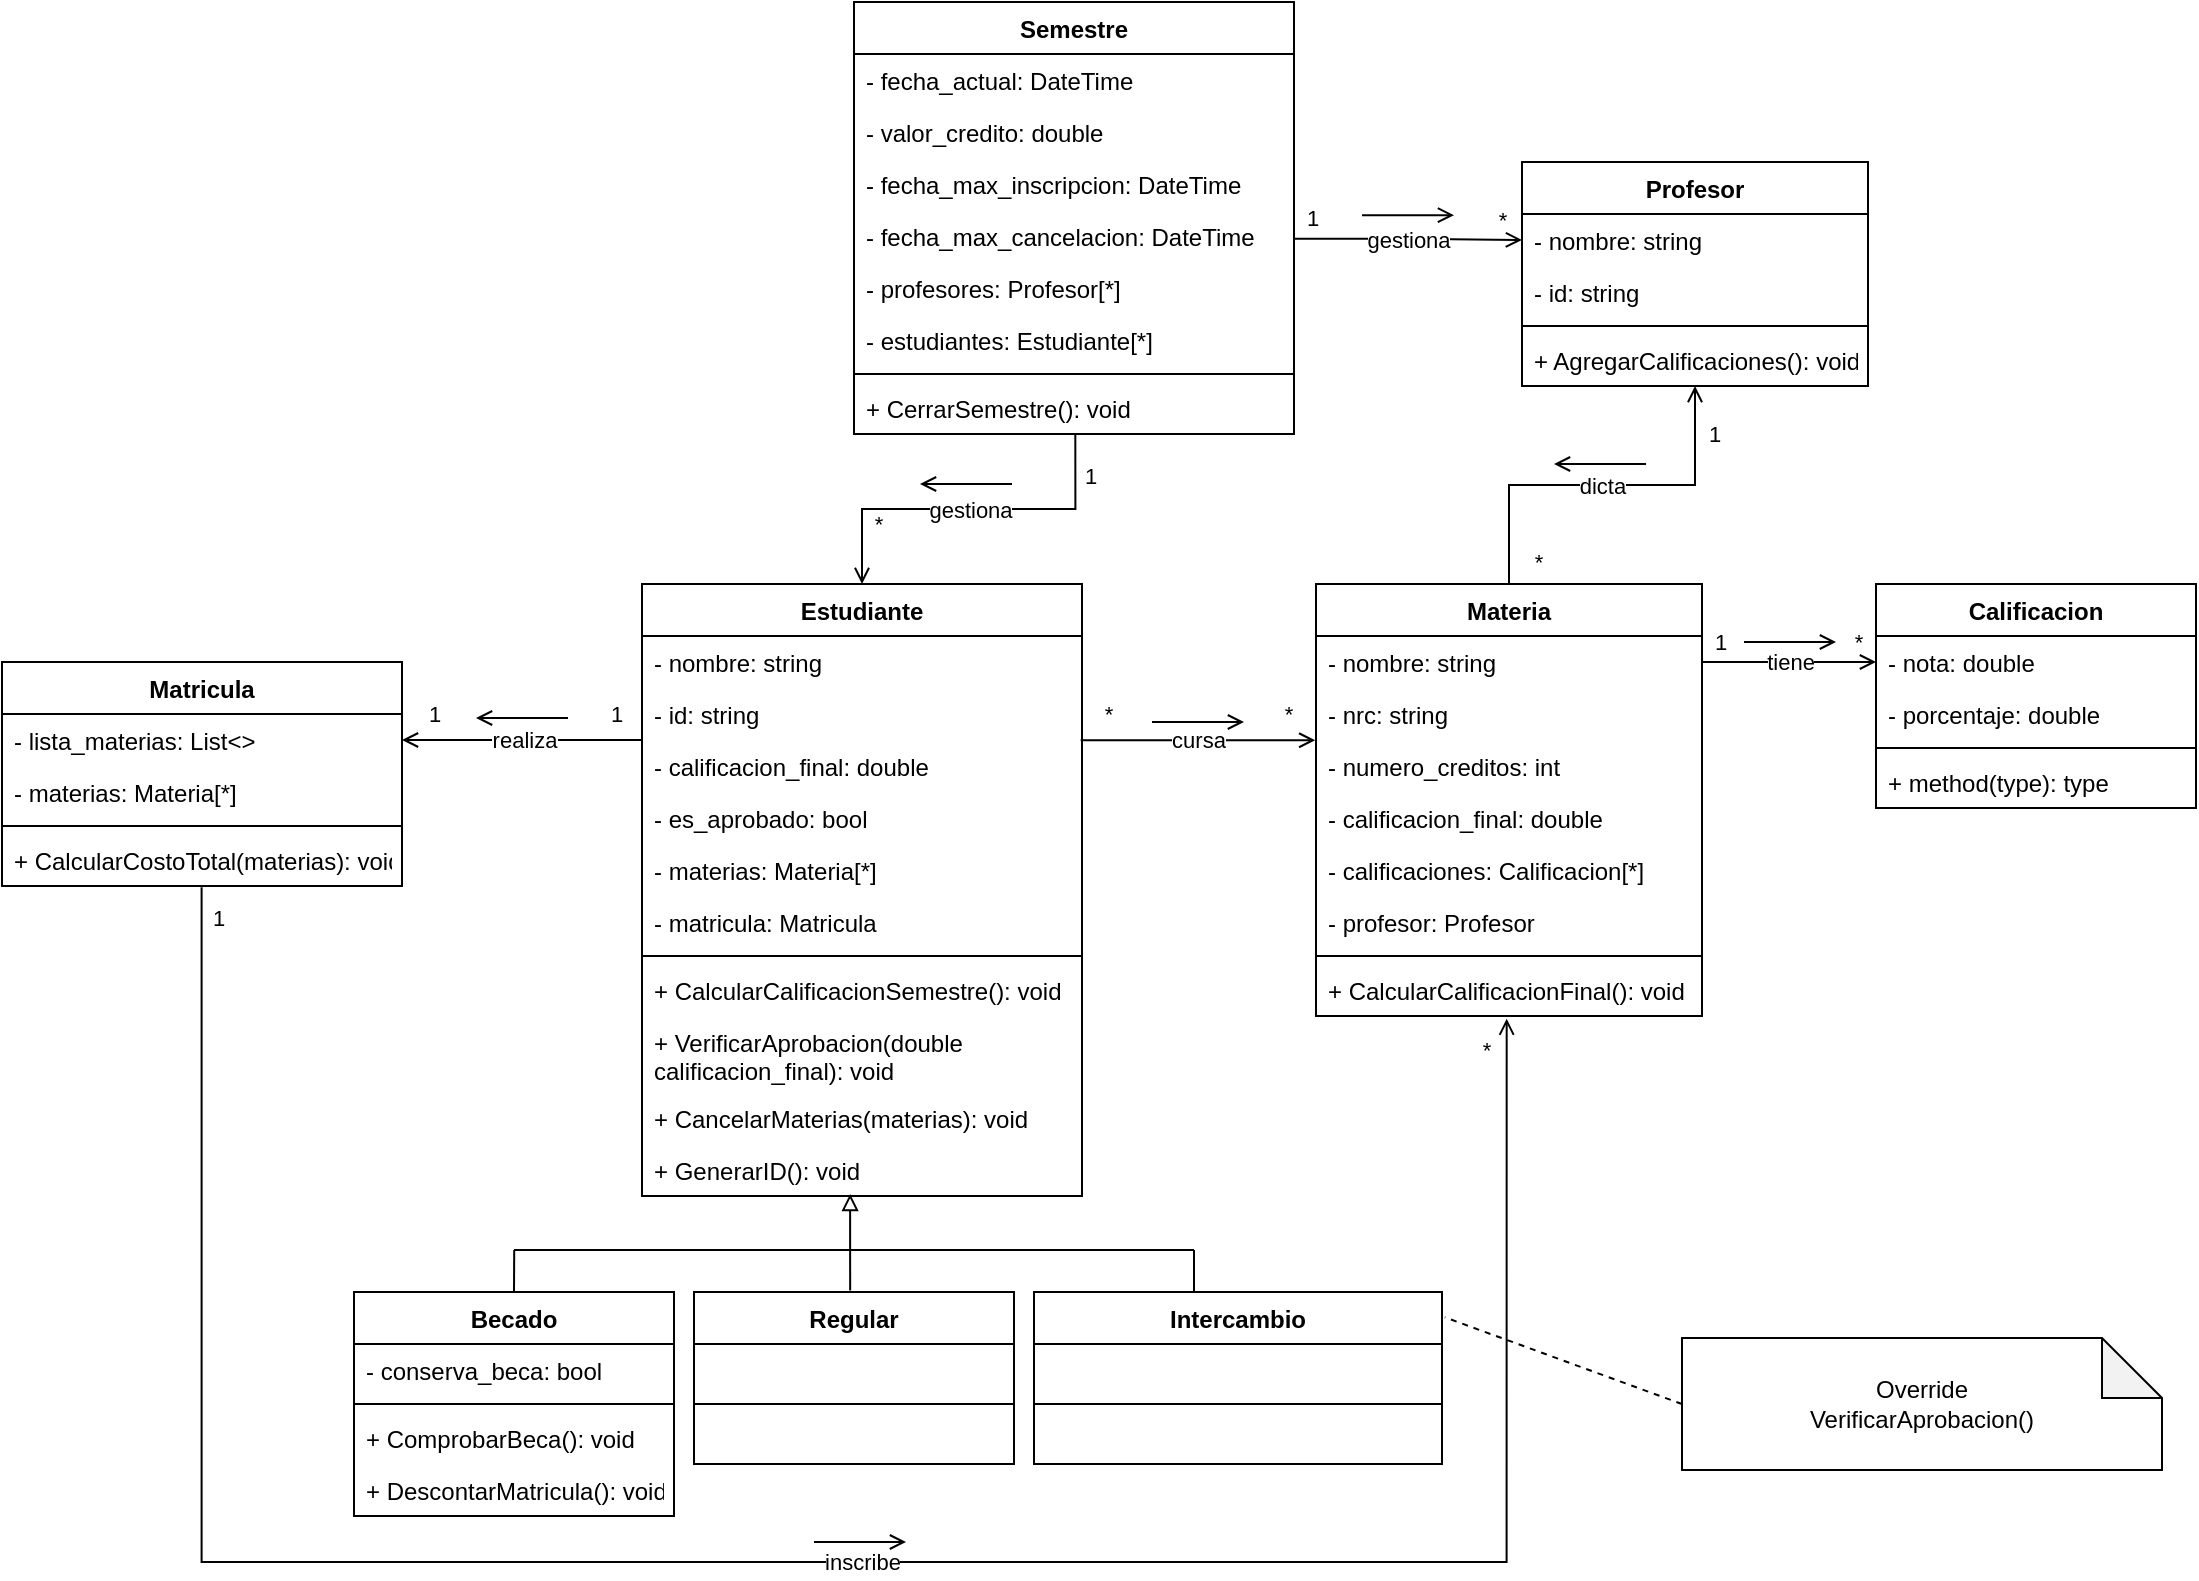 <mxfile version="16.5.1" type="device"><diagram id="y1QHAL7u7580Ve2rQZN5" name="UML"><mxGraphModel dx="1477" dy="992" grid="1" gridSize="10" guides="1" tooltips="1" connect="1" arrows="1" fold="1" page="1" pageScale="1" pageWidth="1169" pageHeight="827" math="0" shadow="0"><root><mxCell id="0"/><mxCell id="1" parent="0"/><mxCell id="z-sURPcfUtv-F4Zc7fZd-16" value="gestiona" style="edgeStyle=orthogonalEdgeStyle;rounded=0;orthogonalLoop=1;jettySize=auto;html=1;exitX=0.5;exitY=0;exitDx=0;exitDy=0;entryX=0.503;entryY=1;entryDx=0;entryDy=0;entryPerimeter=0;startArrow=open;startFill=0;endArrow=none;endFill=0;labelBackgroundColor=default;fontStyle=0" parent="1" source="FkyJuYODb5VOgrWXYFv7-1" target="FkyJuYODb5VOgrWXYFv7-20" edge="1"><mxGeometry relative="1" as="geometry"/></mxCell><mxCell id="bB6DTvHliX8gPfwAr2kK-15" value="1" style="edgeLabel;html=1;align=center;verticalAlign=middle;resizable=0;points=[];labelBackgroundColor=none;" parent="z-sURPcfUtv-F4Zc7fZd-16" vertex="1" connectable="0"><mxGeometry x="0.787" y="-1" relative="1" as="geometry"><mxPoint x="6" y="2" as="offset"/></mxGeometry></mxCell><mxCell id="bB6DTvHliX8gPfwAr2kK-16" value="*" style="edgeLabel;html=1;align=center;verticalAlign=middle;resizable=0;points=[];labelBackgroundColor=none;" parent="z-sURPcfUtv-F4Zc7fZd-16" vertex="1" connectable="0"><mxGeometry x="-0.695" relative="1" as="geometry"><mxPoint x="8" y="-3" as="offset"/></mxGeometry></mxCell><mxCell id="FkyJuYODb5VOgrWXYFv7-1" value="Estudiante" style="swimlane;fontStyle=1;align=center;verticalAlign=top;childLayout=stackLayout;horizontal=1;startSize=26;horizontalStack=0;resizeParent=1;resizeParentMax=0;resizeLast=0;collapsible=1;marginBottom=0;fillColor=none;" parent="1" vertex="1"><mxGeometry x="-810" y="-517" width="220" height="306" as="geometry"/></mxCell><mxCell id="FkyJuYODb5VOgrWXYFv7-2" value="- nombre: string" style="text;strokeColor=none;fillColor=none;align=left;verticalAlign=top;spacingLeft=4;spacingRight=4;overflow=hidden;rotatable=0;points=[[0,0.5],[1,0.5]];portConstraint=eastwest;" parent="FkyJuYODb5VOgrWXYFv7-1" vertex="1"><mxGeometry y="26" width="220" height="26" as="geometry"/></mxCell><mxCell id="z-sURPcfUtv-F4Zc7fZd-20" value="- id: string" style="text;strokeColor=none;fillColor=none;align=left;verticalAlign=top;spacingLeft=4;spacingRight=4;overflow=hidden;rotatable=0;points=[[0,0.5],[1,0.5]];portConstraint=eastwest;" parent="FkyJuYODb5VOgrWXYFv7-1" vertex="1"><mxGeometry y="52" width="220" height="26" as="geometry"/></mxCell><mxCell id="z-sURPcfUtv-F4Zc7fZd-30" value="- calificacion_final: double" style="text;strokeColor=none;fillColor=none;align=left;verticalAlign=top;spacingLeft=4;spacingRight=4;overflow=hidden;rotatable=0;points=[[0,0.5],[1,0.5]];portConstraint=eastwest;" parent="FkyJuYODb5VOgrWXYFv7-1" vertex="1"><mxGeometry y="78" width="220" height="26" as="geometry"/></mxCell><mxCell id="z-sURPcfUtv-F4Zc7fZd-38" value="- es_aprobado: bool" style="text;strokeColor=none;fillColor=none;align=left;verticalAlign=top;spacingLeft=4;spacingRight=4;overflow=hidden;rotatable=0;points=[[0,0.5],[1,0.5]];portConstraint=eastwest;" parent="FkyJuYODb5VOgrWXYFv7-1" vertex="1"><mxGeometry y="104" width="220" height="26" as="geometry"/></mxCell><mxCell id="nUVguYtrc4ZA9TBsR5qZ-4" value="- materias: Materia[*]" style="text;strokeColor=none;fillColor=none;align=left;verticalAlign=top;spacingLeft=4;spacingRight=4;overflow=hidden;rotatable=0;points=[[0,0.5],[1,0.5]];portConstraint=eastwest;" parent="FkyJuYODb5VOgrWXYFv7-1" vertex="1"><mxGeometry y="130" width="220" height="26" as="geometry"/></mxCell><mxCell id="nUVguYtrc4ZA9TBsR5qZ-5" value="- matricula: Matricula" style="text;strokeColor=none;fillColor=none;align=left;verticalAlign=top;spacingLeft=4;spacingRight=4;overflow=hidden;rotatable=0;points=[[0,0.5],[1,0.5]];portConstraint=eastwest;" parent="FkyJuYODb5VOgrWXYFv7-1" vertex="1"><mxGeometry y="156" width="220" height="26" as="geometry"/></mxCell><mxCell id="FkyJuYODb5VOgrWXYFv7-3" value="" style="line;strokeWidth=1;fillColor=none;align=left;verticalAlign=middle;spacingTop=-1;spacingLeft=3;spacingRight=3;rotatable=0;labelPosition=right;points=[];portConstraint=eastwest;" parent="FkyJuYODb5VOgrWXYFv7-1" vertex="1"><mxGeometry y="182" width="220" height="8" as="geometry"/></mxCell><mxCell id="FkyJuYODb5VOgrWXYFv7-4" value="+ CalcularCalificacionSemestre(): void" style="text;strokeColor=none;fillColor=none;align=left;verticalAlign=top;spacingLeft=4;spacingRight=4;overflow=hidden;rotatable=0;points=[[0,0.5],[1,0.5]];portConstraint=eastwest;" parent="FkyJuYODb5VOgrWXYFv7-1" vertex="1"><mxGeometry y="190" width="220" height="26" as="geometry"/></mxCell><mxCell id="z-sURPcfUtv-F4Zc7fZd-43" value="+ VerificarAprobacion(double &#10;calificacion_final): void" style="text;strokeColor=none;fillColor=none;align=left;verticalAlign=top;spacingLeft=4;spacingRight=4;overflow=hidden;rotatable=0;points=[[0,0.5],[1,0.5]];portConstraint=eastwest;" parent="FkyJuYODb5VOgrWXYFv7-1" vertex="1"><mxGeometry y="216" width="220" height="38" as="geometry"/></mxCell><mxCell id="TB__8RCmdIxaxYRvG3ar-1" value="+ CancelarMaterias(materias): void" style="text;strokeColor=none;fillColor=none;align=left;verticalAlign=top;spacingLeft=4;spacingRight=4;overflow=hidden;rotatable=0;points=[[0,0.5],[1,0.5]];portConstraint=eastwest;" vertex="1" parent="FkyJuYODb5VOgrWXYFv7-1"><mxGeometry y="254" width="220" height="26" as="geometry"/></mxCell><mxCell id="z-sURPcfUtv-F4Zc7fZd-42" value="+ GenerarID(): void" style="text;strokeColor=none;fillColor=none;align=left;verticalAlign=top;spacingLeft=4;spacingRight=4;overflow=hidden;rotatable=0;points=[[0,0.5],[1,0.5]];portConstraint=eastwest;" parent="FkyJuYODb5VOgrWXYFv7-1" vertex="1"><mxGeometry y="280" width="220" height="26" as="geometry"/></mxCell><mxCell id="FkyJuYODb5VOgrWXYFv7-5" value="Calificacion" style="swimlane;fontStyle=1;align=center;verticalAlign=top;childLayout=stackLayout;horizontal=1;startSize=26;horizontalStack=0;resizeParent=1;resizeParentMax=0;resizeLast=0;collapsible=1;marginBottom=0;fillColor=none;" parent="1" vertex="1"><mxGeometry x="-193" y="-517" width="160" height="112" as="geometry"/></mxCell><mxCell id="FkyJuYODb5VOgrWXYFv7-6" value="- nota: double" style="text;strokeColor=none;fillColor=none;align=left;verticalAlign=top;spacingLeft=4;spacingRight=4;overflow=hidden;rotatable=0;points=[[0,0.5],[1,0.5]];portConstraint=eastwest;" parent="FkyJuYODb5VOgrWXYFv7-5" vertex="1"><mxGeometry y="26" width="160" height="26" as="geometry"/></mxCell><mxCell id="z-sURPcfUtv-F4Zc7fZd-32" value="- porcentaje: double" style="text;strokeColor=none;fillColor=none;align=left;verticalAlign=top;spacingLeft=4;spacingRight=4;overflow=hidden;rotatable=0;points=[[0,0.5],[1,0.5]];portConstraint=eastwest;" parent="FkyJuYODb5VOgrWXYFv7-5" vertex="1"><mxGeometry y="52" width="160" height="26" as="geometry"/></mxCell><mxCell id="FkyJuYODb5VOgrWXYFv7-7" value="" style="line;strokeWidth=1;fillColor=none;align=left;verticalAlign=middle;spacingTop=-1;spacingLeft=3;spacingRight=3;rotatable=0;labelPosition=right;points=[];portConstraint=eastwest;" parent="FkyJuYODb5VOgrWXYFv7-5" vertex="1"><mxGeometry y="78" width="160" height="8" as="geometry"/></mxCell><mxCell id="FkyJuYODb5VOgrWXYFv7-8" value="+ method(type): type" style="text;strokeColor=none;fillColor=none;align=left;verticalAlign=top;spacingLeft=4;spacingRight=4;overflow=hidden;rotatable=0;points=[[0,0.5],[1,0.5]];portConstraint=eastwest;" parent="FkyJuYODb5VOgrWXYFv7-5" vertex="1"><mxGeometry y="86" width="160" height="26" as="geometry"/></mxCell><mxCell id="z-sURPcfUtv-F4Zc7fZd-10" value="inscribe" style="edgeStyle=orthogonalEdgeStyle;rounded=0;orthogonalLoop=1;jettySize=auto;html=1;startArrow=none;startFill=0;endArrow=open;endFill=0;entryX=0.494;entryY=1.051;entryDx=0;entryDy=0;entryPerimeter=0;exitX=0.499;exitY=1.022;exitDx=0;exitDy=0;exitPerimeter=0;" parent="1" source="FkyJuYODb5VOgrWXYFv7-12" target="FkyJuYODb5VOgrWXYFv7-16" edge="1"><mxGeometry x="0.058" relative="1" as="geometry"><mxPoint x="-330" y="-328" as="targetPoint"/><Array as="points"><mxPoint x="-1030" y="-28"/><mxPoint x="-378" y="-28"/></Array><mxPoint as="offset"/><mxPoint x="-1030" y="-431" as="sourcePoint"/></mxGeometry></mxCell><mxCell id="bB6DTvHliX8gPfwAr2kK-5" value="1" style="edgeLabel;html=1;align=center;verticalAlign=middle;resizable=0;points=[];labelBackgroundColor=none;" parent="z-sURPcfUtv-F4Zc7fZd-10" vertex="1" connectable="0"><mxGeometry x="-0.976" y="-2" relative="1" as="geometry"><mxPoint x="10" as="offset"/></mxGeometry></mxCell><mxCell id="bB6DTvHliX8gPfwAr2kK-6" value="*" style="edgeLabel;html=1;align=center;verticalAlign=middle;resizable=0;points=[];labelBackgroundColor=none;" parent="z-sURPcfUtv-F4Zc7fZd-10" vertex="1" connectable="0"><mxGeometry x="0.977" relative="1" as="geometry"><mxPoint x="-11" y="1" as="offset"/></mxGeometry></mxCell><mxCell id="FkyJuYODb5VOgrWXYFv7-9" value="Matricula" style="swimlane;fontStyle=1;align=center;verticalAlign=top;childLayout=stackLayout;horizontal=1;startSize=26;horizontalStack=0;resizeParent=1;resizeParentMax=0;resizeLast=0;collapsible=1;marginBottom=0;fillColor=none;" parent="1" vertex="1"><mxGeometry x="-1130" y="-478" width="200" height="112" as="geometry"/></mxCell><mxCell id="FkyJuYODb5VOgrWXYFv7-10" value="- lista_materias: List&lt;&gt;" style="text;strokeColor=none;fillColor=none;align=left;verticalAlign=top;spacingLeft=4;spacingRight=4;overflow=hidden;rotatable=0;points=[[0,0.5],[1,0.5]];portConstraint=eastwest;" parent="FkyJuYODb5VOgrWXYFv7-9" vertex="1"><mxGeometry y="26" width="200" height="26" as="geometry"/></mxCell><mxCell id="nUVguYtrc4ZA9TBsR5qZ-6" value="- materias: Materia[*]" style="text;strokeColor=none;fillColor=none;align=left;verticalAlign=top;spacingLeft=4;spacingRight=4;overflow=hidden;rotatable=0;points=[[0,0.5],[1,0.5]];portConstraint=eastwest;" parent="FkyJuYODb5VOgrWXYFv7-9" vertex="1"><mxGeometry y="52" width="200" height="26" as="geometry"/></mxCell><mxCell id="FkyJuYODb5VOgrWXYFv7-11" value="" style="line;strokeWidth=1;fillColor=none;align=left;verticalAlign=middle;spacingTop=-1;spacingLeft=3;spacingRight=3;rotatable=0;labelPosition=right;points=[];portConstraint=eastwest;" parent="FkyJuYODb5VOgrWXYFv7-9" vertex="1"><mxGeometry y="78" width="200" height="8" as="geometry"/></mxCell><mxCell id="FkyJuYODb5VOgrWXYFv7-12" value="+ CalcularCostoTotal(materias): void" style="text;strokeColor=none;fillColor=none;align=left;verticalAlign=top;spacingLeft=4;spacingRight=4;overflow=hidden;rotatable=0;points=[[0,0.5],[1,0.5]];portConstraint=eastwest;" parent="FkyJuYODb5VOgrWXYFv7-9" vertex="1"><mxGeometry y="86" width="200" height="26" as="geometry"/></mxCell><mxCell id="z-sURPcfUtv-F4Zc7fZd-5" value="dicta" style="edgeStyle=orthogonalEdgeStyle;rounded=0;orthogonalLoop=1;jettySize=auto;html=1;exitX=0.5;exitY=0;exitDx=0;exitDy=0;entryX=0.5;entryY=1;entryDx=0;entryDy=0;endArrow=open;endFill=0;" parent="1" source="FkyJuYODb5VOgrWXYFv7-13" target="FkyJuYODb5VOgrWXYFv7-21" edge="1"><mxGeometry relative="1" as="geometry"/></mxCell><mxCell id="nUVguYtrc4ZA9TBsR5qZ-10" value="1" style="edgeLabel;html=1;align=center;verticalAlign=middle;resizable=0;points=[];labelBackgroundColor=none;" parent="z-sURPcfUtv-F4Zc7fZd-5" vertex="1" connectable="0"><mxGeometry x="0.758" y="1" relative="1" as="geometry"><mxPoint x="10" y="1" as="offset"/></mxGeometry></mxCell><mxCell id="nUVguYtrc4ZA9TBsR5qZ-11" value="*" style="edgeLabel;html=1;align=center;verticalAlign=middle;resizable=0;points=[];labelBackgroundColor=none;" parent="z-sURPcfUtv-F4Zc7fZd-5" vertex="1" connectable="0"><mxGeometry x="-0.279" relative="1" as="geometry"><mxPoint x="-5" y="38" as="offset"/></mxGeometry></mxCell><mxCell id="FkyJuYODb5VOgrWXYFv7-13" value="Materia" style="swimlane;fontStyle=1;align=center;verticalAlign=top;childLayout=stackLayout;horizontal=1;startSize=26;horizontalStack=0;resizeParent=1;resizeParentMax=0;resizeLast=0;collapsible=1;marginBottom=0;fillColor=none;" parent="1" vertex="1"><mxGeometry x="-473" y="-517" width="193" height="216" as="geometry"/></mxCell><mxCell id="FkyJuYODb5VOgrWXYFv7-14" value="- nombre: string" style="text;strokeColor=none;fillColor=none;align=left;verticalAlign=top;spacingLeft=4;spacingRight=4;overflow=hidden;rotatable=0;points=[[0,0.5],[1,0.5]];portConstraint=eastwest;" parent="FkyJuYODb5VOgrWXYFv7-13" vertex="1"><mxGeometry y="26" width="193" height="26" as="geometry"/></mxCell><mxCell id="z-sURPcfUtv-F4Zc7fZd-21" value="- nrc: string" style="text;strokeColor=none;fillColor=none;align=left;verticalAlign=top;spacingLeft=4;spacingRight=4;overflow=hidden;rotatable=0;points=[[0,0.5],[1,0.5]];portConstraint=eastwest;" parent="FkyJuYODb5VOgrWXYFv7-13" vertex="1"><mxGeometry y="52" width="193" height="26" as="geometry"/></mxCell><mxCell id="z-sURPcfUtv-F4Zc7fZd-28" value="- numero_creditos: int" style="text;strokeColor=none;fillColor=none;align=left;verticalAlign=top;spacingLeft=4;spacingRight=4;overflow=hidden;rotatable=0;points=[[0,0.5],[1,0.5]];portConstraint=eastwest;" parent="FkyJuYODb5VOgrWXYFv7-13" vertex="1"><mxGeometry y="78" width="193" height="26" as="geometry"/></mxCell><mxCell id="z-sURPcfUtv-F4Zc7fZd-31" value="- calificacion_final: double" style="text;strokeColor=none;fillColor=none;align=left;verticalAlign=top;spacingLeft=4;spacingRight=4;overflow=hidden;rotatable=0;points=[[0,0.5],[1,0.5]];portConstraint=eastwest;" parent="FkyJuYODb5VOgrWXYFv7-13" vertex="1"><mxGeometry y="104" width="193" height="26" as="geometry"/></mxCell><mxCell id="nUVguYtrc4ZA9TBsR5qZ-3" value="- calificaciones: Calificacion[*]" style="text;strokeColor=none;fillColor=none;align=left;verticalAlign=top;spacingLeft=4;spacingRight=4;overflow=hidden;rotatable=0;points=[[0,0.5],[1,0.5]];portConstraint=eastwest;" parent="FkyJuYODb5VOgrWXYFv7-13" vertex="1"><mxGeometry y="130" width="193" height="26" as="geometry"/></mxCell><mxCell id="nUVguYtrc4ZA9TBsR5qZ-9" value="- profesor: Profesor" style="text;strokeColor=none;fillColor=none;align=left;verticalAlign=top;spacingLeft=4;spacingRight=4;overflow=hidden;rotatable=0;points=[[0,0.5],[1,0.5]];portConstraint=eastwest;" parent="FkyJuYODb5VOgrWXYFv7-13" vertex="1"><mxGeometry y="156" width="193" height="26" as="geometry"/></mxCell><mxCell id="FkyJuYODb5VOgrWXYFv7-15" value="" style="line;strokeWidth=1;fillColor=none;align=left;verticalAlign=middle;spacingTop=-1;spacingLeft=3;spacingRight=3;rotatable=0;labelPosition=right;points=[];portConstraint=eastwest;" parent="FkyJuYODb5VOgrWXYFv7-13" vertex="1"><mxGeometry y="182" width="193" height="8" as="geometry"/></mxCell><mxCell id="FkyJuYODb5VOgrWXYFv7-16" value="+ CalcularCalificacionFinal(): void" style="text;strokeColor=none;fillColor=none;align=left;verticalAlign=top;spacingLeft=4;spacingRight=4;overflow=hidden;rotatable=0;points=[[0,0.5],[1,0.5]];portConstraint=eastwest;" parent="FkyJuYODb5VOgrWXYFv7-13" vertex="1"><mxGeometry y="190" width="193" height="26" as="geometry"/></mxCell><mxCell id="FkyJuYODb5VOgrWXYFv7-17" value="Semestre" style="swimlane;fontStyle=1;align=center;verticalAlign=top;childLayout=stackLayout;horizontal=1;startSize=26;horizontalStack=0;resizeParent=1;resizeParentMax=0;resizeLast=0;collapsible=1;marginBottom=0;fillColor=none;" parent="1" vertex="1"><mxGeometry x="-704" y="-808" width="220" height="216" as="geometry"/></mxCell><mxCell id="FkyJuYODb5VOgrWXYFv7-18" value="- fecha_actual: DateTime" style="text;strokeColor=none;fillColor=none;align=left;verticalAlign=top;spacingLeft=4;spacingRight=4;overflow=hidden;rotatable=0;points=[[0,0.5],[1,0.5]];portConstraint=eastwest;" parent="FkyJuYODb5VOgrWXYFv7-17" vertex="1"><mxGeometry y="26" width="220" height="26" as="geometry"/></mxCell><mxCell id="z-sURPcfUtv-F4Zc7fZd-34" value="- valor_credito: double" style="text;strokeColor=none;fillColor=none;align=left;verticalAlign=top;spacingLeft=4;spacingRight=4;overflow=hidden;rotatable=0;points=[[0,0.5],[1,0.5]];portConstraint=eastwest;" parent="FkyJuYODb5VOgrWXYFv7-17" vertex="1"><mxGeometry y="52" width="220" height="26" as="geometry"/></mxCell><mxCell id="z-sURPcfUtv-F4Zc7fZd-26" value="- fecha_max_inscripcion: DateTime" style="text;strokeColor=none;fillColor=none;align=left;verticalAlign=top;spacingLeft=4;spacingRight=4;overflow=hidden;rotatable=0;points=[[0,0.5],[1,0.5]];portConstraint=eastwest;" parent="FkyJuYODb5VOgrWXYFv7-17" vertex="1"><mxGeometry y="78" width="220" height="26" as="geometry"/></mxCell><mxCell id="z-sURPcfUtv-F4Zc7fZd-25" value="- fecha_max_cancelacion: DateTime" style="text;strokeColor=none;fillColor=none;align=left;verticalAlign=top;spacingLeft=4;spacingRight=4;overflow=hidden;rotatable=0;points=[[0,0.5],[1,0.5]];portConstraint=eastwest;" parent="FkyJuYODb5VOgrWXYFv7-17" vertex="1"><mxGeometry y="104" width="220" height="26" as="geometry"/></mxCell><mxCell id="nUVguYtrc4ZA9TBsR5qZ-1" value="- profesores: Profesor[*]" style="text;strokeColor=none;fillColor=none;align=left;verticalAlign=top;spacingLeft=4;spacingRight=4;overflow=hidden;rotatable=0;points=[[0,0.5],[1,0.5]];portConstraint=eastwest;" parent="FkyJuYODb5VOgrWXYFv7-17" vertex="1"><mxGeometry y="130" width="220" height="26" as="geometry"/></mxCell><mxCell id="nUVguYtrc4ZA9TBsR5qZ-2" value="- estudiantes: Estudiante[*]" style="text;strokeColor=none;fillColor=none;align=left;verticalAlign=top;spacingLeft=4;spacingRight=4;overflow=hidden;rotatable=0;points=[[0,0.5],[1,0.5]];portConstraint=eastwest;" parent="FkyJuYODb5VOgrWXYFv7-17" vertex="1"><mxGeometry y="156" width="220" height="26" as="geometry"/></mxCell><mxCell id="FkyJuYODb5VOgrWXYFv7-19" value="" style="line;strokeWidth=1;fillColor=none;align=left;verticalAlign=middle;spacingTop=-1;spacingLeft=3;spacingRight=3;rotatable=0;labelPosition=right;points=[];portConstraint=eastwest;" parent="FkyJuYODb5VOgrWXYFv7-17" vertex="1"><mxGeometry y="182" width="220" height="8" as="geometry"/></mxCell><mxCell id="FkyJuYODb5VOgrWXYFv7-20" value="+ CerrarSemestre(): void" style="text;strokeColor=none;fillColor=none;align=left;verticalAlign=top;spacingLeft=4;spacingRight=4;overflow=hidden;rotatable=0;points=[[0,0.5],[1,0.5]];portConstraint=eastwest;" parent="FkyJuYODb5VOgrWXYFv7-17" vertex="1"><mxGeometry y="190" width="220" height="26" as="geometry"/></mxCell><mxCell id="FkyJuYODb5VOgrWXYFv7-21" value="Profesor" style="swimlane;fontStyle=1;align=center;verticalAlign=top;childLayout=stackLayout;horizontal=1;startSize=26;horizontalStack=0;resizeParent=1;resizeParentMax=0;resizeLast=0;collapsible=1;marginBottom=0;fillColor=none;" parent="1" vertex="1"><mxGeometry x="-370" y="-728" width="173" height="112" as="geometry"/></mxCell><mxCell id="FkyJuYODb5VOgrWXYFv7-22" value="- nombre: string" style="text;strokeColor=none;fillColor=none;align=left;verticalAlign=top;spacingLeft=4;spacingRight=4;overflow=hidden;rotatable=0;points=[[0,0.5],[1,0.5]];portConstraint=eastwest;" parent="FkyJuYODb5VOgrWXYFv7-21" vertex="1"><mxGeometry y="26" width="173" height="26" as="geometry"/></mxCell><mxCell id="z-sURPcfUtv-F4Zc7fZd-22" value="- id: string" style="text;strokeColor=none;fillColor=none;align=left;verticalAlign=top;spacingLeft=4;spacingRight=4;overflow=hidden;rotatable=0;points=[[0,0.5],[1,0.5]];portConstraint=eastwest;" parent="FkyJuYODb5VOgrWXYFv7-21" vertex="1"><mxGeometry y="52" width="173" height="26" as="geometry"/></mxCell><mxCell id="FkyJuYODb5VOgrWXYFv7-23" value="" style="line;strokeWidth=1;fillColor=none;align=left;verticalAlign=middle;spacingTop=-1;spacingLeft=3;spacingRight=3;rotatable=0;labelPosition=right;points=[];portConstraint=eastwest;" parent="FkyJuYODb5VOgrWXYFv7-21" vertex="1"><mxGeometry y="78" width="173" height="8" as="geometry"/></mxCell><mxCell id="FkyJuYODb5VOgrWXYFv7-24" value="+ AgregarCalificaciones(): void" style="text;strokeColor=none;fillColor=none;align=left;verticalAlign=top;spacingLeft=4;spacingRight=4;overflow=hidden;rotatable=0;points=[[0,0.5],[1,0.5]];portConstraint=eastwest;" parent="FkyJuYODb5VOgrWXYFv7-21" vertex="1"><mxGeometry y="86" width="173" height="26" as="geometry"/></mxCell><mxCell id="FkyJuYODb5VOgrWXYFv7-25" value="Becado" style="swimlane;fontStyle=1;align=center;verticalAlign=top;childLayout=stackLayout;horizontal=1;startSize=26;horizontalStack=0;resizeParent=1;resizeParentMax=0;resizeLast=0;collapsible=1;marginBottom=0;fillColor=none;" parent="1" vertex="1"><mxGeometry x="-954" y="-163" width="160" height="112" as="geometry"/></mxCell><mxCell id="FkyJuYODb5VOgrWXYFv7-26" value="- conserva_beca: bool" style="text;strokeColor=none;fillColor=none;align=left;verticalAlign=top;spacingLeft=4;spacingRight=4;overflow=hidden;rotatable=0;points=[[0,0.5],[1,0.5]];portConstraint=eastwest;" parent="FkyJuYODb5VOgrWXYFv7-25" vertex="1"><mxGeometry y="26" width="160" height="26" as="geometry"/></mxCell><mxCell id="FkyJuYODb5VOgrWXYFv7-27" value="" style="line;strokeWidth=1;fillColor=none;align=left;verticalAlign=middle;spacingTop=-1;spacingLeft=3;spacingRight=3;rotatable=0;labelPosition=right;points=[];portConstraint=eastwest;" parent="FkyJuYODb5VOgrWXYFv7-25" vertex="1"><mxGeometry y="52" width="160" height="8" as="geometry"/></mxCell><mxCell id="FkyJuYODb5VOgrWXYFv7-28" value="+ ComprobarBeca(): void" style="text;strokeColor=none;fillColor=none;align=left;verticalAlign=top;spacingLeft=4;spacingRight=4;overflow=hidden;rotatable=0;points=[[0,0.5],[1,0.5]];portConstraint=eastwest;" parent="FkyJuYODb5VOgrWXYFv7-25" vertex="1"><mxGeometry y="60" width="160" height="26" as="geometry"/></mxCell><mxCell id="nUVguYtrc4ZA9TBsR5qZ-12" value="+ DescontarMatricula(): void" style="text;strokeColor=none;fillColor=none;align=left;verticalAlign=top;spacingLeft=4;spacingRight=4;overflow=hidden;rotatable=0;points=[[0,0.5],[1,0.5]];portConstraint=eastwest;" parent="FkyJuYODb5VOgrWXYFv7-25" vertex="1"><mxGeometry y="86" width="160" height="26" as="geometry"/></mxCell><mxCell id="FkyJuYODb5VOgrWXYFv7-38" style="edgeStyle=orthogonalEdgeStyle;rounded=0;orthogonalLoop=1;jettySize=auto;html=1;endArrow=block;endFill=0;strokeWidth=1;exitX=0.488;exitY=-0.008;exitDx=0;exitDy=0;exitPerimeter=0;entryX=0.473;entryY=0.96;entryDx=0;entryDy=0;entryPerimeter=0;" parent="1" source="FkyJuYODb5VOgrWXYFv7-29" target="z-sURPcfUtv-F4Zc7fZd-42" edge="1"><mxGeometry relative="1" as="geometry"><mxPoint x="-706" y="-168" as="sourcePoint"/><mxPoint x="-706" y="-210" as="targetPoint"/><Array as="points"/></mxGeometry></mxCell><mxCell id="FkyJuYODb5VOgrWXYFv7-29" value="Regular" style="swimlane;fontStyle=1;align=center;verticalAlign=top;childLayout=stackLayout;horizontal=1;startSize=26;horizontalStack=0;resizeParent=1;resizeParentMax=0;resizeLast=0;collapsible=1;marginBottom=0;fillColor=none;" parent="1" vertex="1"><mxGeometry x="-784" y="-163" width="160" height="86" as="geometry"/></mxCell><mxCell id="FkyJuYODb5VOgrWXYFv7-30" value=" " style="text;strokeColor=none;fillColor=none;align=left;verticalAlign=top;spacingLeft=4;spacingRight=4;overflow=hidden;rotatable=0;points=[[0,0.5],[1,0.5]];portConstraint=eastwest;" parent="FkyJuYODb5VOgrWXYFv7-29" vertex="1"><mxGeometry y="26" width="160" height="26" as="geometry"/></mxCell><mxCell id="FkyJuYODb5VOgrWXYFv7-31" value="" style="line;strokeWidth=1;fillColor=none;align=left;verticalAlign=middle;spacingTop=-1;spacingLeft=3;spacingRight=3;rotatable=0;labelPosition=right;points=[];portConstraint=eastwest;" parent="FkyJuYODb5VOgrWXYFv7-29" vertex="1"><mxGeometry y="52" width="160" height="8" as="geometry"/></mxCell><mxCell id="FkyJuYODb5VOgrWXYFv7-32" value=" " style="text;strokeColor=none;fillColor=none;align=left;verticalAlign=top;spacingLeft=4;spacingRight=4;overflow=hidden;rotatable=0;points=[[0,0.5],[1,0.5]];portConstraint=eastwest;" parent="FkyJuYODb5VOgrWXYFv7-29" vertex="1"><mxGeometry y="60" width="160" height="26" as="geometry"/></mxCell><mxCell id="FkyJuYODb5VOgrWXYFv7-33" value="Intercambio" style="swimlane;fontStyle=1;align=center;verticalAlign=top;childLayout=stackLayout;horizontal=1;startSize=26;horizontalStack=0;resizeParent=1;resizeParentMax=0;resizeLast=0;collapsible=1;marginBottom=0;fillColor=none;" parent="1" vertex="1"><mxGeometry x="-614" y="-163" width="204" height="86" as="geometry"/></mxCell><mxCell id="z-sURPcfUtv-F4Zc7fZd-41" value=" " style="text;strokeColor=none;fillColor=none;align=left;verticalAlign=top;spacingLeft=4;spacingRight=4;overflow=hidden;rotatable=0;points=[[0,0.5],[1,0.5]];portConstraint=eastwest;" parent="FkyJuYODb5VOgrWXYFv7-33" vertex="1"><mxGeometry y="26" width="204" height="26" as="geometry"/></mxCell><mxCell id="FkyJuYODb5VOgrWXYFv7-35" value="" style="line;strokeWidth=1;fillColor=none;align=left;verticalAlign=middle;spacingTop=-1;spacingLeft=3;spacingRight=3;rotatable=0;labelPosition=right;points=[];portConstraint=eastwest;" parent="FkyJuYODb5VOgrWXYFv7-33" vertex="1"><mxGeometry y="52" width="204" height="8" as="geometry"/></mxCell><mxCell id="FkyJuYODb5VOgrWXYFv7-36" value=" " style="text;strokeColor=none;fillColor=none;align=left;verticalAlign=top;spacingLeft=4;spacingRight=4;overflow=hidden;rotatable=0;points=[[0,0.5],[1,0.5]];portConstraint=eastwest;" parent="FkyJuYODb5VOgrWXYFv7-33" vertex="1"><mxGeometry y="60" width="204" height="26" as="geometry"/></mxCell><mxCell id="FkyJuYODb5VOgrWXYFv7-43" value="" style="group" parent="1" vertex="1" connectable="0"><mxGeometry x="-704" y="-184" width="170" as="geometry"/></mxCell><mxCell id="FkyJuYODb5VOgrWXYFv7-42" style="edgeStyle=orthogonalEdgeStyle;rounded=0;orthogonalLoop=1;jettySize=auto;html=1;exitX=0.5;exitY=0;exitDx=0;exitDy=0;endArrow=none;endFill=0;" parent="FkyJuYODb5VOgrWXYFv7-43" source="FkyJuYODb5VOgrWXYFv7-33" edge="1"><mxGeometry relative="1" as="geometry"><mxPoint x="170" as="targetPoint"/></mxGeometry></mxCell><mxCell id="FkyJuYODb5VOgrWXYFv7-41" value="" style="endArrow=none;html=1;rounded=0;" parent="FkyJuYODb5VOgrWXYFv7-43" edge="1"><mxGeometry width="50" height="50" relative="1" as="geometry"><mxPoint as="sourcePoint"/><mxPoint x="170" as="targetPoint"/></mxGeometry></mxCell><mxCell id="FkyJuYODb5VOgrWXYFv7-50" value="" style="group" parent="1" vertex="1" connectable="0"><mxGeometry x="-874" y="-184" width="170" as="geometry"/></mxCell><mxCell id="FkyJuYODb5VOgrWXYFv7-49" style="edgeStyle=orthogonalEdgeStyle;rounded=0;orthogonalLoop=1;jettySize=auto;html=1;exitX=0.5;exitY=0;exitDx=0;exitDy=0;endArrow=none;endFill=0;strokeWidth=1;" parent="FkyJuYODb5VOgrWXYFv7-50" source="FkyJuYODb5VOgrWXYFv7-25" edge="1"><mxGeometry relative="1" as="geometry"><mxPoint x="0.111" as="targetPoint"/></mxGeometry></mxCell><mxCell id="FkyJuYODb5VOgrWXYFv7-44" value="" style="group" parent="FkyJuYODb5VOgrWXYFv7-50" vertex="1" connectable="0"><mxGeometry width="170" as="geometry"/></mxCell><mxCell id="FkyJuYODb5VOgrWXYFv7-45" style="edgeStyle=orthogonalEdgeStyle;rounded=0;orthogonalLoop=1;jettySize=auto;html=1;exitX=0.5;exitY=0;exitDx=0;exitDy=0;endArrow=none;endFill=0;" parent="FkyJuYODb5VOgrWXYFv7-44" edge="1"><mxGeometry relative="1" as="geometry"><mxPoint x="170" as="targetPoint"/></mxGeometry></mxCell><mxCell id="FkyJuYODb5VOgrWXYFv7-46" value="" style="endArrow=none;html=1;rounded=0;" parent="FkyJuYODb5VOgrWXYFv7-44" edge="1"><mxGeometry width="50" height="50" relative="1" as="geometry"><mxPoint as="sourcePoint"/><mxPoint x="170" as="targetPoint"/></mxGeometry></mxCell><mxCell id="z-sURPcfUtv-F4Zc7fZd-3" value="tiene" style="edgeStyle=orthogonalEdgeStyle;rounded=0;orthogonalLoop=1;jettySize=auto;html=1;exitX=1;exitY=0.5;exitDx=0;exitDy=0;entryX=0;entryY=0.5;entryDx=0;entryDy=0;endArrow=open;endFill=0;" parent="1" source="FkyJuYODb5VOgrWXYFv7-14" target="FkyJuYODb5VOgrWXYFv7-6" edge="1"><mxGeometry relative="1" as="geometry"/></mxCell><mxCell id="bB6DTvHliX8gPfwAr2kK-1" value="1" style="edgeLabel;html=1;align=center;verticalAlign=middle;resizable=0;points=[];labelBackgroundColor=none;" parent="z-sURPcfUtv-F4Zc7fZd-3" vertex="1" connectable="0"><mxGeometry x="-0.801" y="2" relative="1" as="geometry"><mxPoint y="-8" as="offset"/></mxGeometry></mxCell><mxCell id="bB6DTvHliX8gPfwAr2kK-2" value="*" style="edgeLabel;html=1;align=center;verticalAlign=middle;resizable=0;points=[];labelBackgroundColor=none;" parent="z-sURPcfUtv-F4Zc7fZd-3" vertex="1" connectable="0"><mxGeometry x="0.686" relative="1" as="geometry"><mxPoint x="4" y="-10" as="offset"/></mxGeometry></mxCell><mxCell id="z-sURPcfUtv-F4Zc7fZd-7" value="realiza" style="edgeStyle=orthogonalEdgeStyle;rounded=0;orthogonalLoop=1;jettySize=auto;html=1;startArrow=open;startFill=0;endArrow=none;endFill=0;entryX=0;entryY=0.09;entryDx=0;entryDy=0;entryPerimeter=0;exitX=1;exitY=0.5;exitDx=0;exitDy=0;" parent="1" source="FkyJuYODb5VOgrWXYFv7-10" target="z-sURPcfUtv-F4Zc7fZd-30" edge="1"><mxGeometry relative="1" as="geometry"><Array as="points"><mxPoint x="-810" y="-439"/></Array><mxPoint x="-930" y="-439" as="sourcePoint"/><mxPoint x="-820" y="-428" as="targetPoint"/></mxGeometry></mxCell><mxCell id="bB6DTvHliX8gPfwAr2kK-7" value="1" style="edgeLabel;html=1;align=center;verticalAlign=middle;resizable=0;points=[];" parent="z-sURPcfUtv-F4Zc7fZd-7" vertex="1" connectable="0"><mxGeometry x="-0.749" relative="1" as="geometry"><mxPoint y="-13" as="offset"/></mxGeometry></mxCell><mxCell id="bB6DTvHliX8gPfwAr2kK-8" value="1" style="edgeLabel;html=1;align=center;verticalAlign=middle;resizable=0;points=[];labelBackgroundColor=none;" parent="z-sURPcfUtv-F4Zc7fZd-7" vertex="1" connectable="0"><mxGeometry x="0.738" relative="1" as="geometry"><mxPoint y="-13" as="offset"/></mxGeometry></mxCell><mxCell id="z-sURPcfUtv-F4Zc7fZd-9" value="gestiona" style="edgeStyle=orthogonalEdgeStyle;rounded=0;orthogonalLoop=1;jettySize=auto;html=1;entryX=0;entryY=0.5;entryDx=0;entryDy=0;startArrow=none;startFill=0;endArrow=open;endFill=0;exitX=1.001;exitY=0.553;exitDx=0;exitDy=0;exitPerimeter=0;" parent="1" source="z-sURPcfUtv-F4Zc7fZd-25" target="FkyJuYODb5VOgrWXYFv7-22" edge="1"><mxGeometry relative="1" as="geometry"><mxPoint x="-590" y="-689" as="sourcePoint"/></mxGeometry></mxCell><mxCell id="bB6DTvHliX8gPfwAr2kK-13" value="1" style="edgeLabel;html=1;align=center;verticalAlign=middle;resizable=0;points=[];labelBackgroundColor=none;" parent="z-sURPcfUtv-F4Zc7fZd-9" vertex="1" connectable="0"><mxGeometry x="-0.812" y="-2" relative="1" as="geometry"><mxPoint x="-2" y="-13" as="offset"/></mxGeometry></mxCell><mxCell id="bB6DTvHliX8gPfwAr2kK-14" value="*" style="edgeLabel;html=1;align=center;verticalAlign=middle;resizable=0;points=[];labelBackgroundColor=none;" parent="z-sURPcfUtv-F4Zc7fZd-9" vertex="1" connectable="0"><mxGeometry x="0.817" relative="1" as="geometry"><mxPoint y="-10" as="offset"/></mxGeometry></mxCell><mxCell id="z-sURPcfUtv-F4Zc7fZd-17" value="cursa" style="edgeStyle=orthogonalEdgeStyle;rounded=0;orthogonalLoop=1;jettySize=auto;html=1;exitX=0.997;exitY=1.005;exitDx=0;exitDy=0;startArrow=none;startFill=0;endArrow=open;endFill=0;entryX=-0.002;entryY=1.005;entryDx=0;entryDy=0;exitPerimeter=0;entryPerimeter=0;" parent="1" source="z-sURPcfUtv-F4Zc7fZd-20" target="z-sURPcfUtv-F4Zc7fZd-21" edge="1"><mxGeometry relative="1" as="geometry"><mxPoint x="-600" y="-478.316" as="targetPoint"/><Array as="points"><mxPoint x="-530" y="-439"/><mxPoint x="-530" y="-439"/></Array></mxGeometry></mxCell><mxCell id="bB6DTvHliX8gPfwAr2kK-10" value="*" style="edgeLabel;html=1;align=center;verticalAlign=middle;resizable=0;points=[];labelBackgroundColor=none;" parent="z-sURPcfUtv-F4Zc7fZd-17" vertex="1" connectable="0"><mxGeometry x="-0.771" y="-1" relative="1" as="geometry"><mxPoint y="-14" as="offset"/></mxGeometry></mxCell><mxCell id="bB6DTvHliX8gPfwAr2kK-11" value="*" style="edgeLabel;html=1;align=center;verticalAlign=middle;resizable=0;points=[];labelBackgroundColor=none;" parent="z-sURPcfUtv-F4Zc7fZd-17" vertex="1" connectable="0"><mxGeometry x="0.76" relative="1" as="geometry"><mxPoint y="-13" as="offset"/></mxGeometry></mxCell><mxCell id="nUVguYtrc4ZA9TBsR5qZ-8" style="rounded=0;orthogonalLoop=1;jettySize=auto;html=1;exitX=0;exitY=0.5;exitDx=0;exitDy=0;exitPerimeter=0;entryX=1.007;entryY=0.147;entryDx=0;entryDy=0;dashed=1;endArrow=none;endFill=0;entryPerimeter=0;" parent="1" source="nUVguYtrc4ZA9TBsR5qZ-7" target="FkyJuYODb5VOgrWXYFv7-33" edge="1"><mxGeometry relative="1" as="geometry"/></mxCell><mxCell id="nUVguYtrc4ZA9TBsR5qZ-7" value="Override&lt;br&gt;VerificarAprobacion()" style="shape=note;whiteSpace=wrap;html=1;backgroundOutline=1;darkOpacity=0.05;" parent="1" vertex="1"><mxGeometry x="-290" y="-140" width="240" height="66" as="geometry"/></mxCell><mxCell id="nUVguYtrc4ZA9TBsR5qZ-13" value="" style="endArrow=open;html=1;rounded=0;endFill=0;labelBackgroundColor=default;" parent="1" edge="1"><mxGeometry width="50" height="50" relative="1" as="geometry"><mxPoint x="-625" y="-567" as="sourcePoint"/><mxPoint x="-671" y="-567" as="targetPoint"/></mxGeometry></mxCell><mxCell id="nUVguYtrc4ZA9TBsR5qZ-14" value="" style="endArrow=none;html=1;rounded=0;endFill=0;labelBackgroundColor=default;startArrow=open;startFill=0;" parent="1" edge="1"><mxGeometry width="50" height="50" relative="1" as="geometry"><mxPoint x="-404" y="-701.4" as="sourcePoint"/><mxPoint x="-450" y="-701.4" as="targetPoint"/></mxGeometry></mxCell><mxCell id="nUVguYtrc4ZA9TBsR5qZ-15" value="" style="endArrow=open;html=1;rounded=0;endFill=0;labelBackgroundColor=default;" parent="1" edge="1"><mxGeometry width="50" height="50" relative="1" as="geometry"><mxPoint x="-308" y="-577" as="sourcePoint"/><mxPoint x="-354" y="-577" as="targetPoint"/></mxGeometry></mxCell><mxCell id="nUVguYtrc4ZA9TBsR5qZ-17" value="" style="endArrow=none;html=1;rounded=0;endFill=0;labelBackgroundColor=default;startArrow=open;startFill=0;" parent="1" edge="1"><mxGeometry width="50" height="50" relative="1" as="geometry"><mxPoint x="-213" y="-488.0" as="sourcePoint"/><mxPoint x="-259" y="-488.0" as="targetPoint"/></mxGeometry></mxCell><mxCell id="nUVguYtrc4ZA9TBsR5qZ-18" value="" style="endArrow=none;html=1;rounded=0;endFill=0;labelBackgroundColor=default;startArrow=open;startFill=0;" parent="1" edge="1"><mxGeometry width="50" height="50" relative="1" as="geometry"><mxPoint x="-509" y="-448.0" as="sourcePoint"/><mxPoint x="-555" y="-448.0" as="targetPoint"/></mxGeometry></mxCell><mxCell id="nUVguYtrc4ZA9TBsR5qZ-19" value="" style="endArrow=open;html=1;rounded=0;endFill=0;labelBackgroundColor=default;" parent="1" edge="1"><mxGeometry width="50" height="50" relative="1" as="geometry"><mxPoint x="-847" y="-450" as="sourcePoint"/><mxPoint x="-893" y="-450" as="targetPoint"/></mxGeometry></mxCell><mxCell id="nUVguYtrc4ZA9TBsR5qZ-20" value="" style="endArrow=none;html=1;rounded=0;endFill=0;labelBackgroundColor=default;startArrow=open;startFill=0;" parent="1" edge="1"><mxGeometry width="50" height="50" relative="1" as="geometry"><mxPoint x="-678" y="-38" as="sourcePoint"/><mxPoint x="-724" y="-38" as="targetPoint"/></mxGeometry></mxCell></root></mxGraphModel></diagram></mxfile>